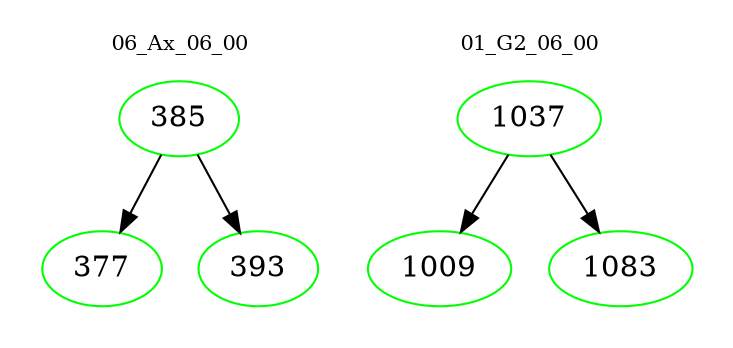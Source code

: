 digraph{
subgraph cluster_0 {
color = white
label = "06_Ax_06_00";
fontsize=10;
T0_385 [label="385", color="green"]
T0_385 -> T0_377 [color="black"]
T0_377 [label="377", color="green"]
T0_385 -> T0_393 [color="black"]
T0_393 [label="393", color="green"]
}
subgraph cluster_1 {
color = white
label = "01_G2_06_00";
fontsize=10;
T1_1037 [label="1037", color="green"]
T1_1037 -> T1_1009 [color="black"]
T1_1009 [label="1009", color="green"]
T1_1037 -> T1_1083 [color="black"]
T1_1083 [label="1083", color="green"]
}
}
